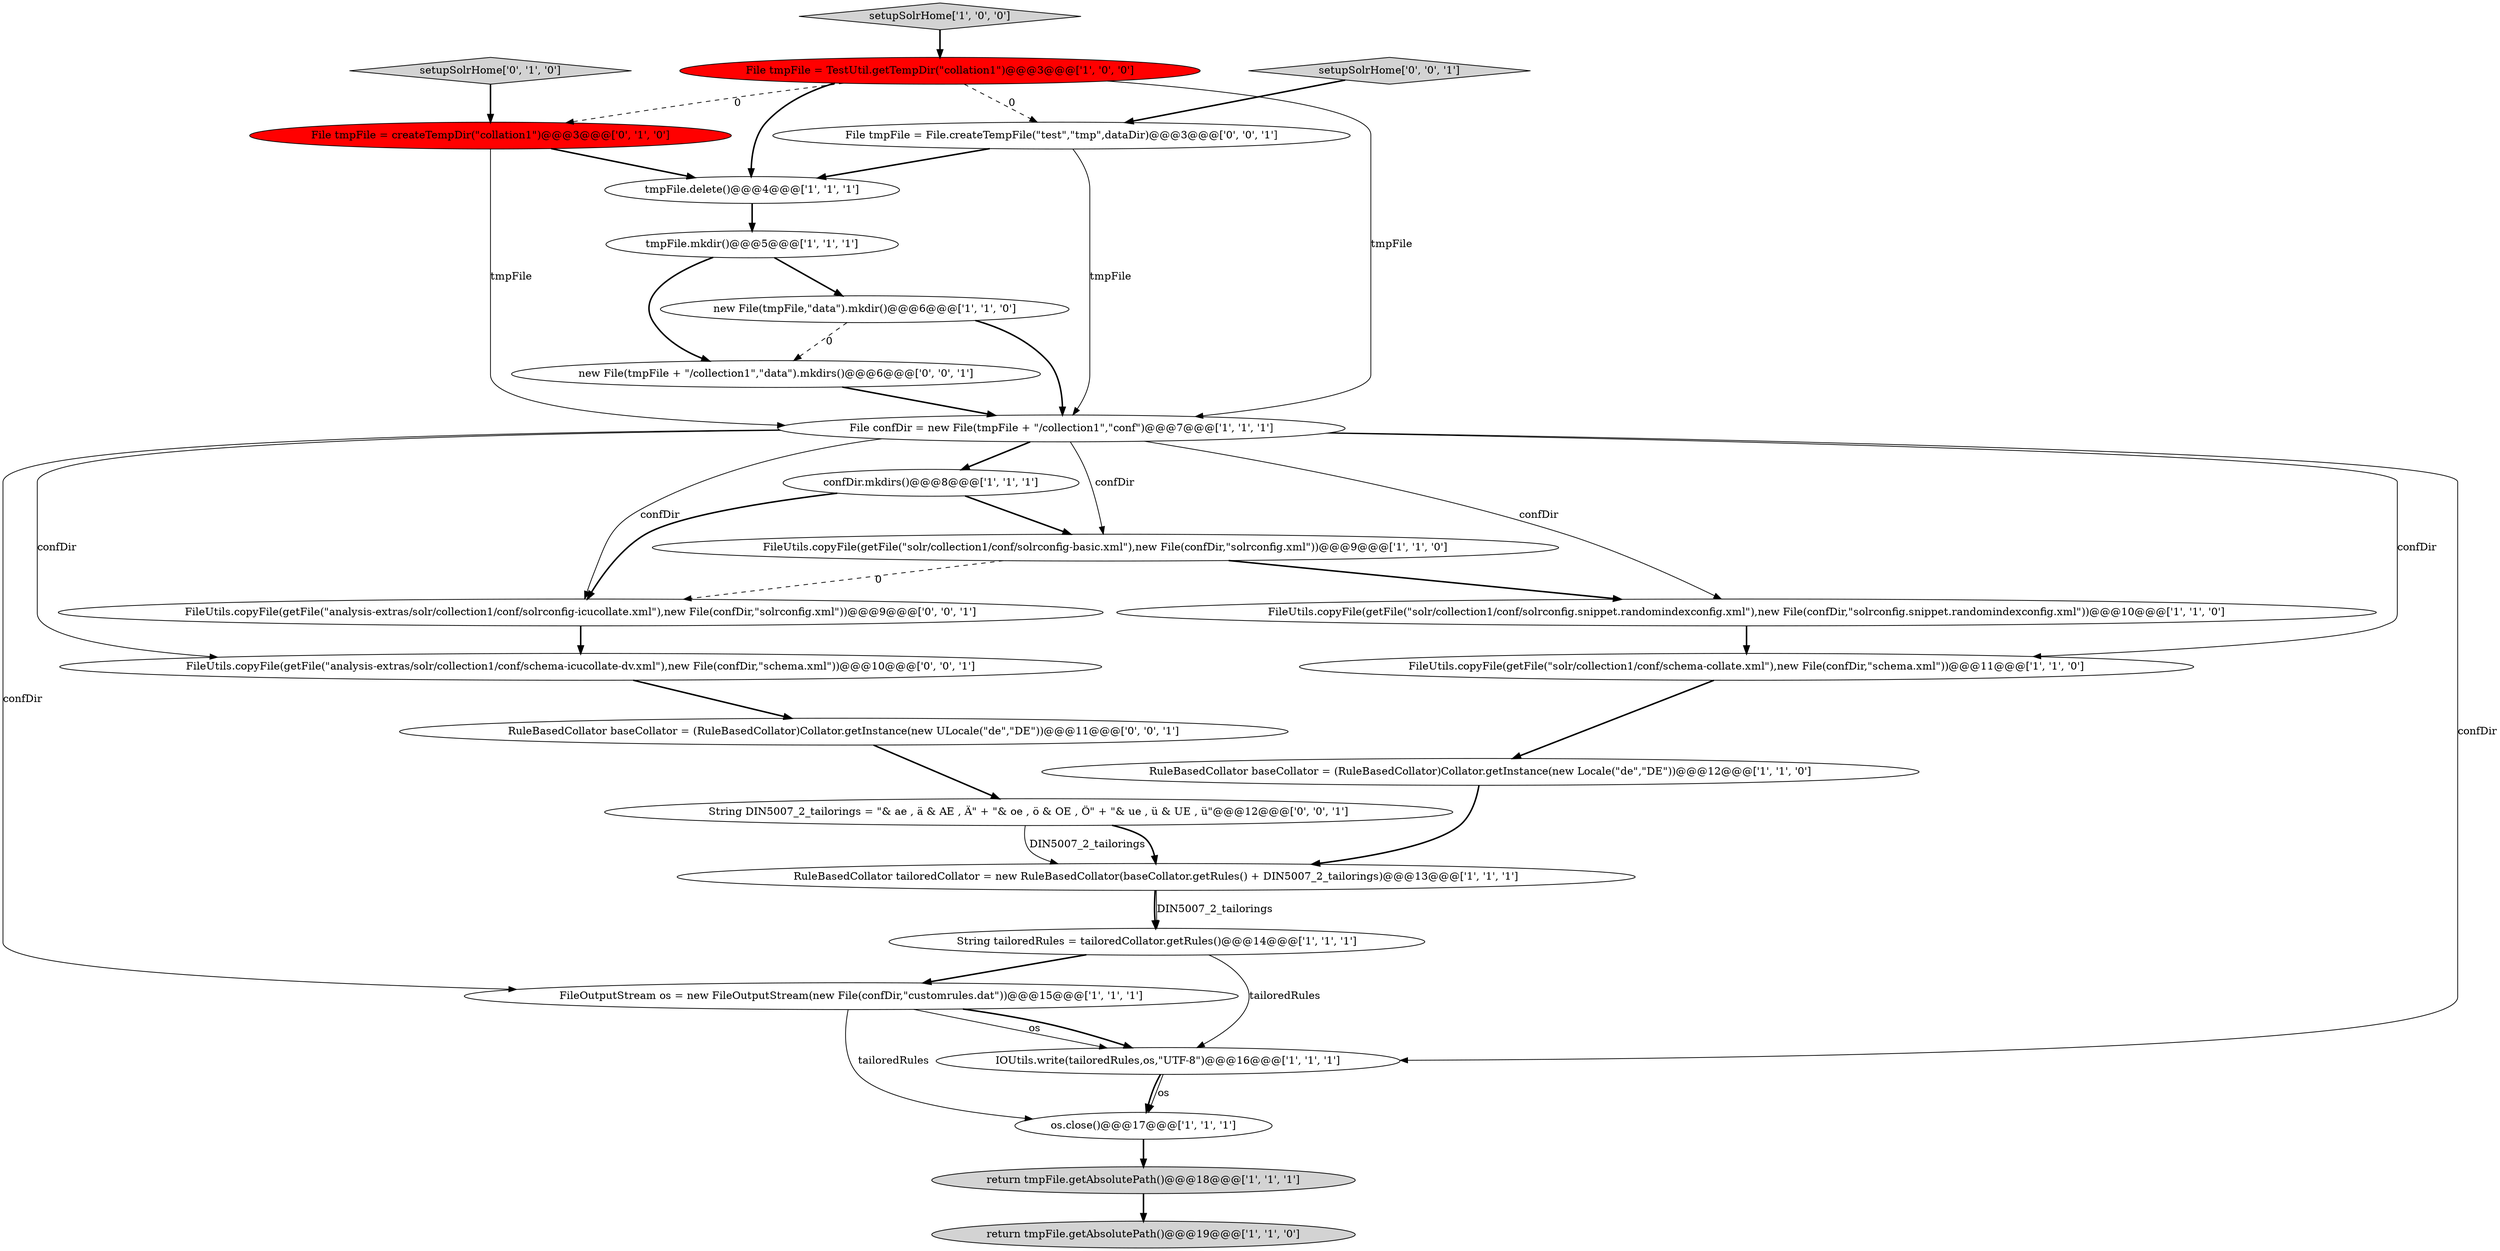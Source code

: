 digraph {
17 [style = filled, label = "setupSolrHome['1', '0', '0']", fillcolor = lightgray, shape = diamond image = "AAA0AAABBB1BBB"];
8 [style = filled, label = "new File(tmpFile,\"data\").mkdir()@@@6@@@['1', '1', '0']", fillcolor = white, shape = ellipse image = "AAA0AAABBB1BBB"];
0 [style = filled, label = "File tmpFile = TestUtil.getTempDir(\"collation1\")@@@3@@@['1', '0', '0']", fillcolor = red, shape = ellipse image = "AAA1AAABBB1BBB"];
12 [style = filled, label = "RuleBasedCollator tailoredCollator = new RuleBasedCollator(baseCollator.getRules() + DIN5007_2_tailorings)@@@13@@@['1', '1', '1']", fillcolor = white, shape = ellipse image = "AAA0AAABBB1BBB"];
6 [style = filled, label = "FileUtils.copyFile(getFile(\"solr/collection1/conf/solrconfig-basic.xml\"),new File(confDir,\"solrconfig.xml\"))@@@9@@@['1', '1', '0']", fillcolor = white, shape = ellipse image = "AAA0AAABBB1BBB"];
7 [style = filled, label = "return tmpFile.getAbsolutePath()@@@19@@@['1', '1', '0']", fillcolor = lightgray, shape = ellipse image = "AAA0AAABBB1BBB"];
20 [style = filled, label = "File tmpFile = File.createTempFile(\"test\",\"tmp\",dataDir)@@@3@@@['0', '0', '1']", fillcolor = white, shape = ellipse image = "AAA0AAABBB3BBB"];
23 [style = filled, label = "FileUtils.copyFile(getFile(\"analysis-extras/solr/collection1/conf/schema-icucollate-dv.xml\"),new File(confDir,\"schema.xml\"))@@@10@@@['0', '0', '1']", fillcolor = white, shape = ellipse image = "AAA0AAABBB3BBB"];
10 [style = filled, label = "os.close()@@@17@@@['1', '1', '1']", fillcolor = white, shape = ellipse image = "AAA0AAABBB1BBB"];
3 [style = filled, label = "String tailoredRules = tailoredCollator.getRules()@@@14@@@['1', '1', '1']", fillcolor = white, shape = ellipse image = "AAA0AAABBB1BBB"];
21 [style = filled, label = "RuleBasedCollator baseCollator = (RuleBasedCollator)Collator.getInstance(new ULocale(\"de\",\"DE\"))@@@11@@@['0', '0', '1']", fillcolor = white, shape = ellipse image = "AAA0AAABBB3BBB"];
22 [style = filled, label = "FileUtils.copyFile(getFile(\"analysis-extras/solr/collection1/conf/solrconfig-icucollate.xml\"),new File(confDir,\"solrconfig.xml\"))@@@9@@@['0', '0', '1']", fillcolor = white, shape = ellipse image = "AAA0AAABBB3BBB"];
1 [style = filled, label = "File confDir = new File(tmpFile + \"/collection1\",\"conf\")@@@7@@@['1', '1', '1']", fillcolor = white, shape = ellipse image = "AAA0AAABBB1BBB"];
9 [style = filled, label = "IOUtils.write(tailoredRules,os,\"UTF-8\")@@@16@@@['1', '1', '1']", fillcolor = white, shape = ellipse image = "AAA0AAABBB1BBB"];
4 [style = filled, label = "RuleBasedCollator baseCollator = (RuleBasedCollator)Collator.getInstance(new Locale(\"de\",\"DE\"))@@@12@@@['1', '1', '0']", fillcolor = white, shape = ellipse image = "AAA0AAABBB1BBB"];
14 [style = filled, label = "FileOutputStream os = new FileOutputStream(new File(confDir,\"customrules.dat\"))@@@15@@@['1', '1', '1']", fillcolor = white, shape = ellipse image = "AAA0AAABBB1BBB"];
16 [style = filled, label = "tmpFile.mkdir()@@@5@@@['1', '1', '1']", fillcolor = white, shape = ellipse image = "AAA0AAABBB1BBB"];
11 [style = filled, label = "confDir.mkdirs()@@@8@@@['1', '1', '1']", fillcolor = white, shape = ellipse image = "AAA0AAABBB1BBB"];
15 [style = filled, label = "return tmpFile.getAbsolutePath()@@@18@@@['1', '1', '1']", fillcolor = lightgray, shape = ellipse image = "AAA0AAABBB1BBB"];
5 [style = filled, label = "FileUtils.copyFile(getFile(\"solr/collection1/conf/solrconfig.snippet.randomindexconfig.xml\"),new File(confDir,\"solrconfig.snippet.randomindexconfig.xml\"))@@@10@@@['1', '1', '0']", fillcolor = white, shape = ellipse image = "AAA0AAABBB1BBB"];
19 [style = filled, label = "setupSolrHome['0', '1', '0']", fillcolor = lightgray, shape = diamond image = "AAA0AAABBB2BBB"];
18 [style = filled, label = "File tmpFile = createTempDir(\"collation1\")@@@3@@@['0', '1', '0']", fillcolor = red, shape = ellipse image = "AAA1AAABBB2BBB"];
2 [style = filled, label = "FileUtils.copyFile(getFile(\"solr/collection1/conf/schema-collate.xml\"),new File(confDir,\"schema.xml\"))@@@11@@@['1', '1', '0']", fillcolor = white, shape = ellipse image = "AAA0AAABBB1BBB"];
25 [style = filled, label = "setupSolrHome['0', '0', '1']", fillcolor = lightgray, shape = diamond image = "AAA0AAABBB3BBB"];
26 [style = filled, label = "String DIN5007_2_tailorings = \"& ae , ä & AE , Ä\" + \"& oe , ö & OE , Ö\" + \"& ue , ü & UE , ü\"@@@12@@@['0', '0', '1']", fillcolor = white, shape = ellipse image = "AAA0AAABBB3BBB"];
24 [style = filled, label = "new File(tmpFile + \"/collection1\",\"data\").mkdirs()@@@6@@@['0', '0', '1']", fillcolor = white, shape = ellipse image = "AAA0AAABBB3BBB"];
13 [style = filled, label = "tmpFile.delete()@@@4@@@['1', '1', '1']", fillcolor = white, shape = ellipse image = "AAA0AAABBB1BBB"];
19->18 [style = bold, label=""];
20->13 [style = bold, label=""];
10->15 [style = bold, label=""];
1->14 [style = solid, label="confDir"];
0->13 [style = bold, label=""];
15->7 [style = bold, label=""];
16->8 [style = bold, label=""];
1->6 [style = solid, label="confDir"];
14->9 [style = solid, label="os"];
16->24 [style = bold, label=""];
1->2 [style = solid, label="confDir"];
11->6 [style = bold, label=""];
3->14 [style = bold, label=""];
12->3 [style = solid, label="DIN5007_2_tailorings"];
18->1 [style = solid, label="tmpFile"];
3->9 [style = solid, label="tailoredRules"];
9->10 [style = bold, label=""];
26->12 [style = solid, label="DIN5007_2_tailorings"];
8->24 [style = dashed, label="0"];
0->20 [style = dashed, label="0"];
2->4 [style = bold, label=""];
22->23 [style = bold, label=""];
13->16 [style = bold, label=""];
6->22 [style = dashed, label="0"];
9->10 [style = solid, label="os"];
1->11 [style = bold, label=""];
8->1 [style = bold, label=""];
6->5 [style = bold, label=""];
5->2 [style = bold, label=""];
21->26 [style = bold, label=""];
26->12 [style = bold, label=""];
25->20 [style = bold, label=""];
17->0 [style = bold, label=""];
1->22 [style = solid, label="confDir"];
23->21 [style = bold, label=""];
18->13 [style = bold, label=""];
11->22 [style = bold, label=""];
4->12 [style = bold, label=""];
14->10 [style = solid, label="tailoredRules"];
1->9 [style = solid, label="confDir"];
0->18 [style = dashed, label="0"];
14->9 [style = bold, label=""];
0->1 [style = solid, label="tmpFile"];
12->3 [style = bold, label=""];
24->1 [style = bold, label=""];
20->1 [style = solid, label="tmpFile"];
1->5 [style = solid, label="confDir"];
1->23 [style = solid, label="confDir"];
}
